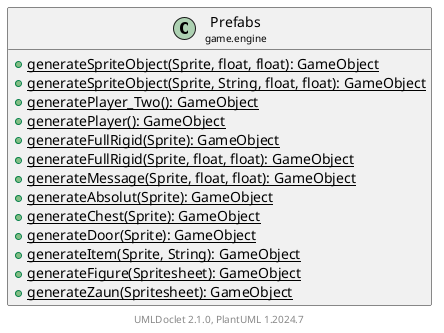 @startuml
    set namespaceSeparator none
    hide empty fields
    hide empty methods

    class "<size:14>Prefabs\n<size:10>game.engine" as game.engine.Prefabs [[Prefabs.html]] {
        {static} +generateSpriteObject(Sprite, float, float): GameObject
        {static} +generateSpriteObject(Sprite, String, float, float): GameObject
        {static} +generatePlayer_Two(): GameObject
        {static} +generatePlayer(): GameObject
        {static} +generateFullRigid(Sprite): GameObject
        {static} +generateFullRigid(Sprite, float, float): GameObject
        {static} +generateMessage(Sprite, float, float): GameObject
        {static} +generateAbsolut(Sprite): GameObject
        {static} +generateChest(Sprite): GameObject
        {static} +generateDoor(Sprite): GameObject
        {static} +generateItem(Sprite, String): GameObject
        {static} +generateFigure(Spritesheet): GameObject
        {static} +generateZaun(Spritesheet): GameObject
    }

    center footer UMLDoclet 2.1.0, PlantUML %version()
@enduml
